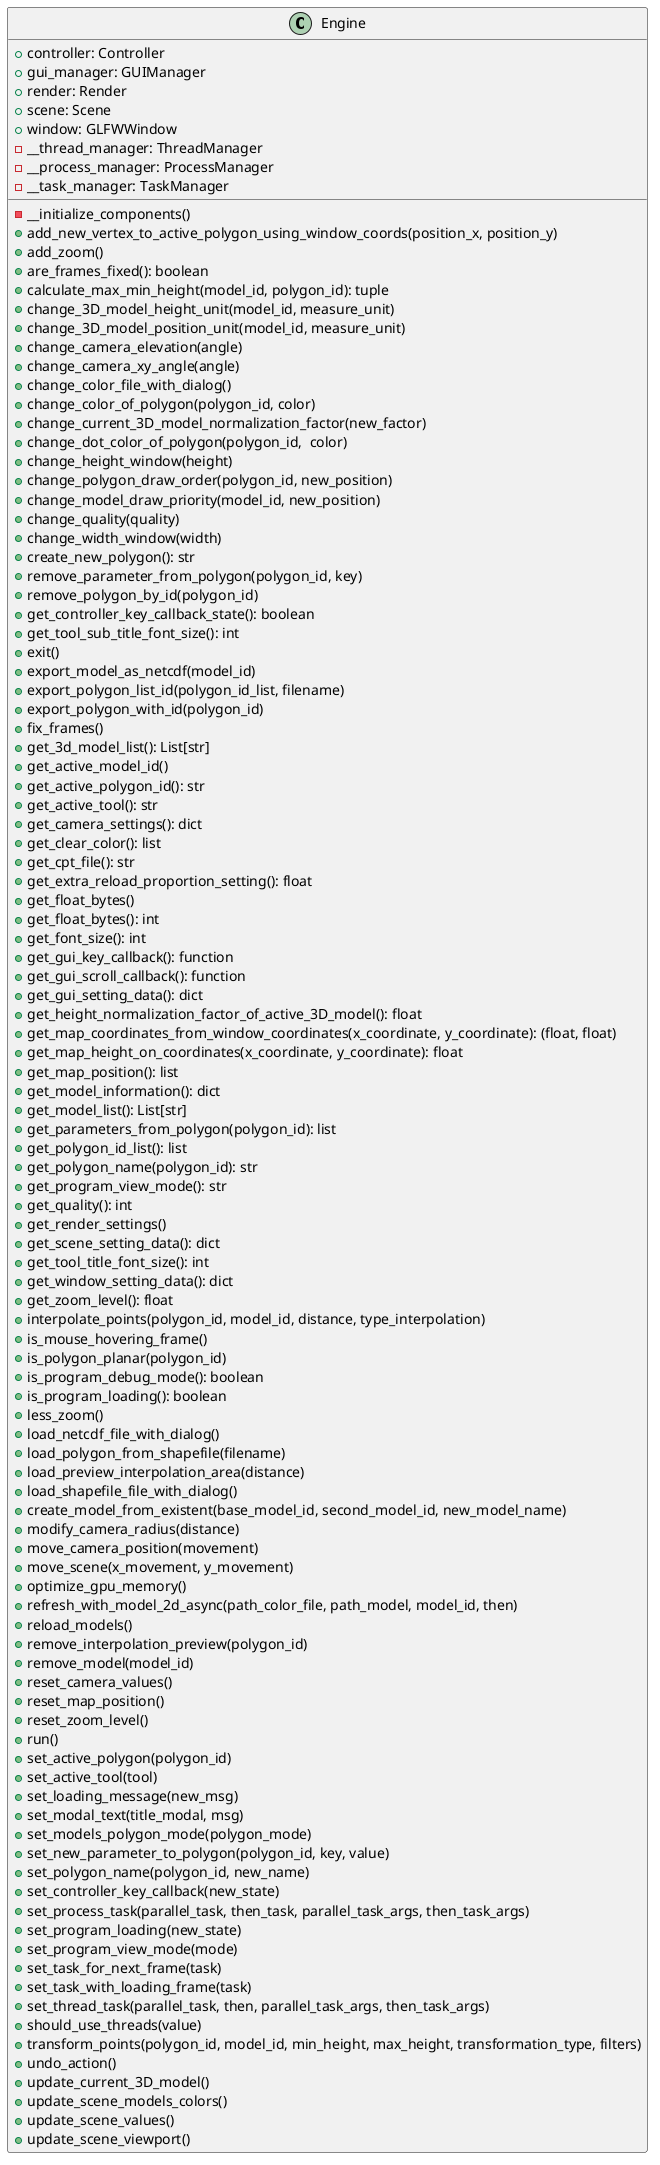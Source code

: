 @startuml
class Engine {
    + controller: Controller
    + gui_manager: GUIManager
    + render: Render
    + scene: Scene
    + window: GLFWWindow
    - __thread_manager: ThreadManager
    - __process_manager: ProcessManager
    - __task_manager: TaskManager

    - __initialize_components()
    + add_new_vertex_to_active_polygon_using_window_coords(position_x, position_y)
    + add_zoom()
    + are_frames_fixed(): boolean
    + calculate_max_min_height(model_id, polygon_id): tuple
    + change_3D_model_height_unit(model_id, measure_unit)
    + change_3D_model_position_unit(model_id, measure_unit)
    + change_camera_elevation(angle)
    + change_camera_xy_angle(angle)
    + change_color_file_with_dialog()
    + change_color_of_polygon(polygon_id, color)
    + change_current_3D_model_normalization_factor(new_factor)
    + change_dot_color_of_polygon(polygon_id,  color)
    + change_height_window(height)
    + change_polygon_draw_order(polygon_id, new_position)
    + change_model_draw_priority(model_id, new_position)
    + change_quality(quality)
    + change_width_window(width)
    + create_new_polygon(): str
    + remove_parameter_from_polygon(polygon_id, key)
    + remove_polygon_by_id(polygon_id)
    + get_controller_key_callback_state(): boolean
    + get_tool_sub_title_font_size(): int
    + exit()
    + export_model_as_netcdf(model_id)
    + export_polygon_list_id(polygon_id_list, filename)
    + export_polygon_with_id(polygon_id)
    + fix_frames()
    + get_3d_model_list(): List[str]
    + get_active_model_id()
    + get_active_polygon_id(): str
    + get_active_tool(): str
    + get_camera_settings(): dict
    + get_clear_color(): list
    + get_cpt_file(): str
    + get_extra_reload_proportion_setting(): float
    + get_float_bytes()
    + get_float_bytes(): int
    + get_font_size(): int
    + get_gui_key_callback(): function
    + get_gui_scroll_callback(): function
    + get_gui_setting_data(): dict
    + get_height_normalization_factor_of_active_3D_model(): float
    + get_map_coordinates_from_window_coordinates(x_coordinate, y_coordinate): (float, float)
    + get_map_height_on_coordinates(x_coordinate, y_coordinate): float
    + get_map_position(): list
    + get_model_information(): dict
    + get_model_list(): List[str]
    + get_parameters_from_polygon(polygon_id): list
    + get_polygon_id_list(): list
    + get_polygon_name(polygon_id): str
    + get_program_view_mode(): str
    + get_quality(): int
    + get_render_settings()
    + get_scene_setting_data(): dict
    + get_tool_title_font_size(): int
    + get_window_setting_data(): dict
    + get_zoom_level(): float
    + interpolate_points(polygon_id, model_id, distance, type_interpolation)
    + is_mouse_hovering_frame()
    + is_polygon_planar(polygon_id)
    + is_program_debug_mode(): boolean
    + is_program_loading(): boolean
    + less_zoom()
    + load_netcdf_file_with_dialog()
    + load_polygon_from_shapefile(filename)
    + load_preview_interpolation_area(distance)
    + load_shapefile_file_with_dialog()
    + create_model_from_existent(base_model_id, second_model_id, new_model_name)
    + modify_camera_radius(distance)
    + move_camera_position(movement)
    + move_scene(x_movement, y_movement)
    + optimize_gpu_memory()
    + refresh_with_model_2d_async(path_color_file, path_model, model_id, then)
    + reload_models()
    + remove_interpolation_preview(polygon_id)
    + remove_model(model_id)
    + reset_camera_values()
    + reset_map_position()
    + reset_zoom_level()
    + run()
    + set_active_polygon(polygon_id)
    + set_active_tool(tool)
    + set_loading_message(new_msg)
    + set_modal_text(title_modal, msg)
    + set_models_polygon_mode(polygon_mode)
    + set_new_parameter_to_polygon(polygon_id, key, value)
    + set_polygon_name(polygon_id, new_name)
    + set_controller_key_callback(new_state)
    + set_process_task(parallel_task, then_task, parallel_task_args, then_task_args)
    + set_program_loading(new_state)
    + set_program_view_mode(mode)
    + set_task_for_next_frame(task)
    + set_task_with_loading_frame(task)
    + set_thread_task(parallel_task, then, parallel_task_args, then_task_args)
    + should_use_threads(value)
    + transform_points(polygon_id, model_id, min_height, max_height, transformation_type, filters)
    + undo_action()
    + update_current_3D_model()
    + update_scene_models_colors()
    + update_scene_values()
    + update_scene_viewport()
}

@enduml